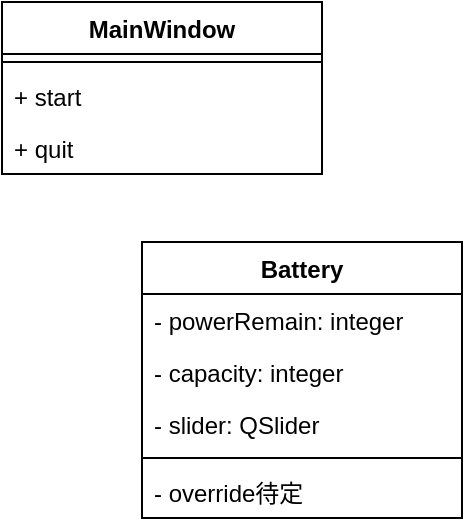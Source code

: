 <mxfile version="14.4.8" type="github">
  <diagram name="Page-1" id="c4acf3e9-155e-7222-9cf6-157b1a14988f">
    <mxGraphModel dx="782" dy="437" grid="1" gridSize="10" guides="1" tooltips="1" connect="1" arrows="1" fold="1" page="1" pageScale="1" pageWidth="850" pageHeight="1100" background="#ffffff" math="0" shadow="0">
      <root>
        <mxCell id="0" />
        <mxCell id="1" parent="0" />
        <mxCell id="7n7lwR9j24edujhfBwF4-10" value="MainWindow" style="swimlane;fontStyle=1;align=center;verticalAlign=top;childLayout=stackLayout;horizontal=1;startSize=26;horizontalStack=0;resizeParent=1;resizeParentMax=0;resizeLast=0;collapsible=1;marginBottom=0;" vertex="1" parent="1">
          <mxGeometry x="320" y="570" width="160" height="86" as="geometry" />
        </mxCell>
        <mxCell id="7n7lwR9j24edujhfBwF4-12" value="" style="line;strokeWidth=1;fillColor=none;align=left;verticalAlign=middle;spacingTop=-1;spacingLeft=3;spacingRight=3;rotatable=0;labelPosition=right;points=[];portConstraint=eastwest;" vertex="1" parent="7n7lwR9j24edujhfBwF4-10">
          <mxGeometry y="26" width="160" height="8" as="geometry" />
        </mxCell>
        <mxCell id="7n7lwR9j24edujhfBwF4-13" value="+ start" style="text;strokeColor=none;fillColor=none;align=left;verticalAlign=top;spacingLeft=4;spacingRight=4;overflow=hidden;rotatable=0;points=[[0,0.5],[1,0.5]];portConstraint=eastwest;" vertex="1" parent="7n7lwR9j24edujhfBwF4-10">
          <mxGeometry y="34" width="160" height="26" as="geometry" />
        </mxCell>
        <mxCell id="7n7lwR9j24edujhfBwF4-26" value="+ quit" style="text;strokeColor=none;fillColor=none;align=left;verticalAlign=top;spacingLeft=4;spacingRight=4;overflow=hidden;rotatable=0;points=[[0,0.5],[1,0.5]];portConstraint=eastwest;" vertex="1" parent="7n7lwR9j24edujhfBwF4-10">
          <mxGeometry y="60" width="160" height="26" as="geometry" />
        </mxCell>
        <mxCell id="7n7lwR9j24edujhfBwF4-14" value="Battery" style="swimlane;fontStyle=1;align=center;verticalAlign=top;childLayout=stackLayout;horizontal=1;startSize=26;horizontalStack=0;resizeParent=1;resizeParentMax=0;resizeLast=0;collapsible=1;marginBottom=0;" vertex="1" parent="1">
          <mxGeometry x="390" y="690" width="160" height="138" as="geometry" />
        </mxCell>
        <mxCell id="7n7lwR9j24edujhfBwF4-15" value="- powerRemain: integer" style="text;strokeColor=none;fillColor=none;align=left;verticalAlign=top;spacingLeft=4;spacingRight=4;overflow=hidden;rotatable=0;points=[[0,0.5],[1,0.5]];portConstraint=eastwest;" vertex="1" parent="7n7lwR9j24edujhfBwF4-14">
          <mxGeometry y="26" width="160" height="26" as="geometry" />
        </mxCell>
        <mxCell id="7n7lwR9j24edujhfBwF4-18" value="- capacity: integer" style="text;strokeColor=none;fillColor=none;align=left;verticalAlign=top;spacingLeft=4;spacingRight=4;overflow=hidden;rotatable=0;points=[[0,0.5],[1,0.5]];portConstraint=eastwest;" vertex="1" parent="7n7lwR9j24edujhfBwF4-14">
          <mxGeometry y="52" width="160" height="26" as="geometry" />
        </mxCell>
        <mxCell id="7n7lwR9j24edujhfBwF4-21" value="- slider: QSlider" style="text;strokeColor=none;fillColor=none;align=left;verticalAlign=top;spacingLeft=4;spacingRight=4;overflow=hidden;rotatable=0;points=[[0,0.5],[1,0.5]];portConstraint=eastwest;" vertex="1" parent="7n7lwR9j24edujhfBwF4-14">
          <mxGeometry y="78" width="160" height="26" as="geometry" />
        </mxCell>
        <mxCell id="7n7lwR9j24edujhfBwF4-16" value="" style="line;strokeWidth=1;fillColor=none;align=left;verticalAlign=middle;spacingTop=-1;spacingLeft=3;spacingRight=3;rotatable=0;labelPosition=right;points=[];portConstraint=eastwest;" vertex="1" parent="7n7lwR9j24edujhfBwF4-14">
          <mxGeometry y="104" width="160" height="8" as="geometry" />
        </mxCell>
        <mxCell id="7n7lwR9j24edujhfBwF4-17" value="- override待定" style="text;strokeColor=none;fillColor=none;align=left;verticalAlign=top;spacingLeft=4;spacingRight=4;overflow=hidden;rotatable=0;points=[[0,0.5],[1,0.5]];portConstraint=eastwest;" vertex="1" parent="7n7lwR9j24edujhfBwF4-14">
          <mxGeometry y="112" width="160" height="26" as="geometry" />
        </mxCell>
      </root>
    </mxGraphModel>
  </diagram>
</mxfile>
